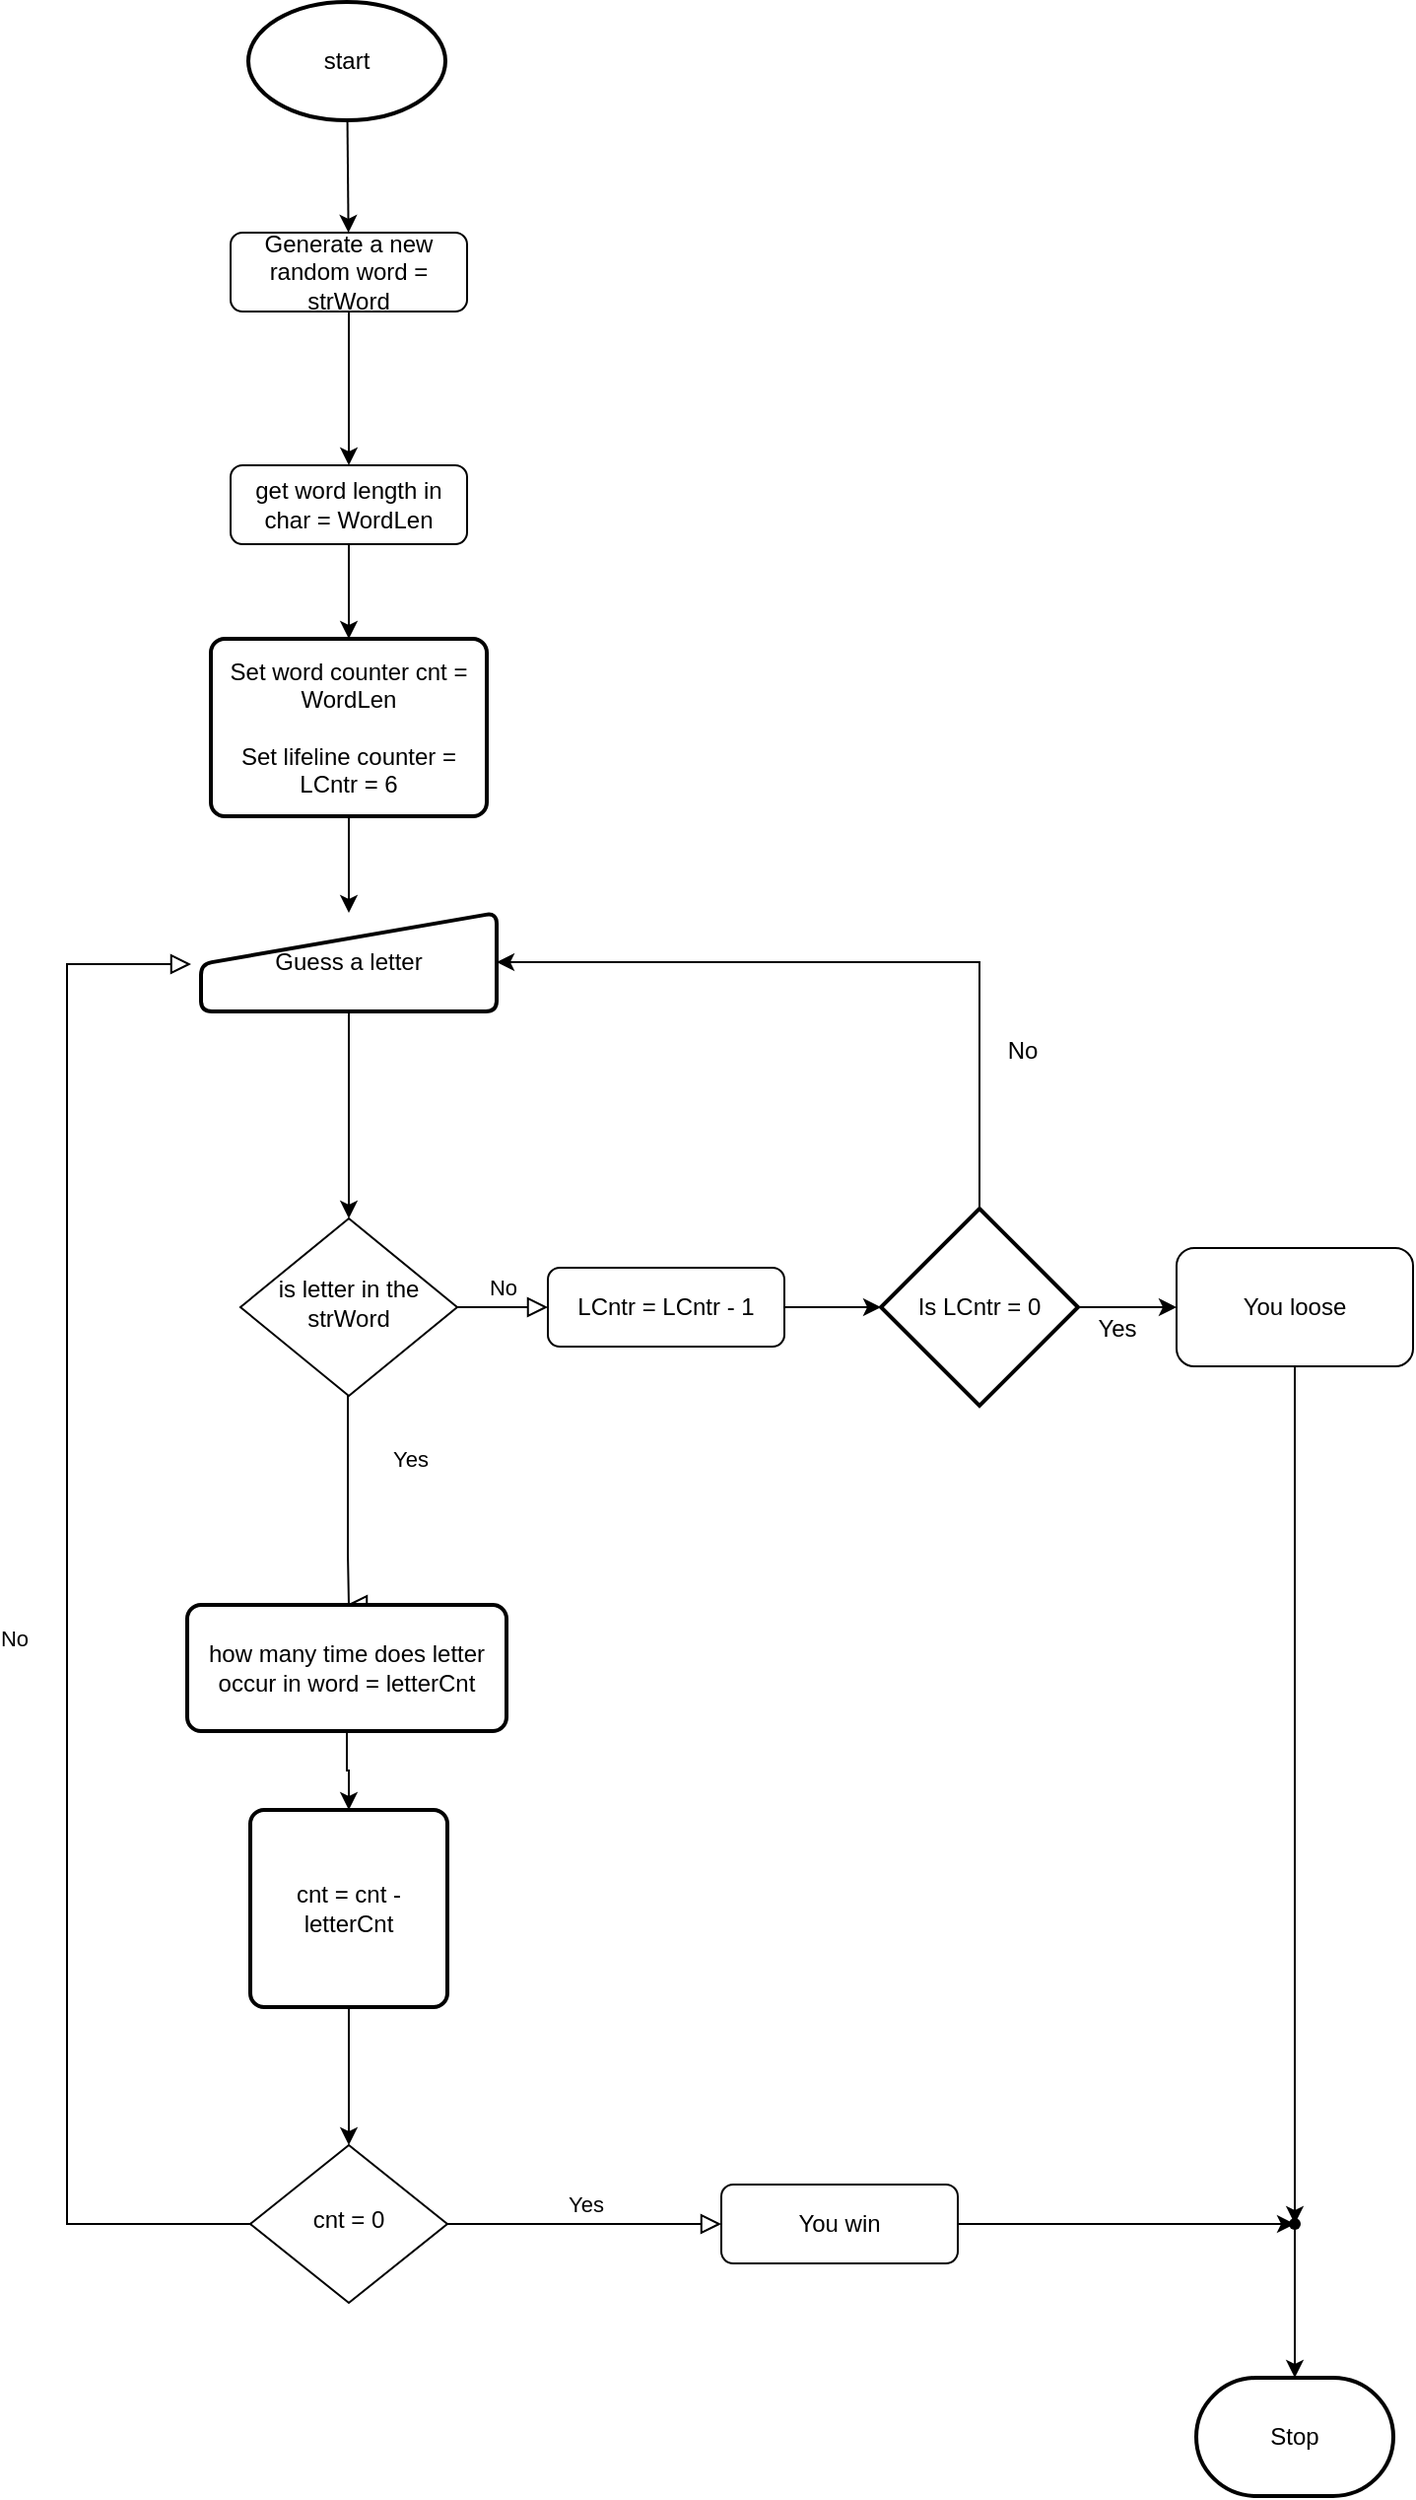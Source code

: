 <mxfile version="23.1.6" type="github">
  <diagram id="C5RBs43oDa-KdzZeNtuy" name="Page-1">
    <mxGraphModel dx="1050" dy="1726" grid="1" gridSize="10" guides="1" tooltips="1" connect="1" arrows="1" fold="1" page="1" pageScale="1" pageWidth="827" pageHeight="1169" math="0" shadow="0">
      <root>
        <mxCell id="WIyWlLk6GJQsqaUBKTNV-0" />
        <mxCell id="WIyWlLk6GJQsqaUBKTNV-1" parent="WIyWlLk6GJQsqaUBKTNV-0" />
        <mxCell id="WIyWlLk6GJQsqaUBKTNV-4" value="Yes" style="rounded=0;html=1;jettySize=auto;orthogonalLoop=1;fontSize=11;endArrow=block;endFill=0;endSize=8;strokeWidth=1;shadow=0;labelBackgroundColor=none;edgeStyle=orthogonalEdgeStyle;entryX=0.5;entryY=0;entryDx=0;entryDy=0;" parent="WIyWlLk6GJQsqaUBKTNV-1" target="4TUodebFWB0mZItGei6Y-18" edge="1">
          <mxGeometry x="-0.143" y="31" relative="1" as="geometry">
            <mxPoint as="offset" />
            <mxPoint x="219.5" y="235" as="sourcePoint" />
            <mxPoint x="220" y="340" as="targetPoint" />
            <Array as="points">
              <mxPoint x="220" y="340" />
              <mxPoint x="220" y="340" />
            </Array>
          </mxGeometry>
        </mxCell>
        <mxCell id="WIyWlLk6GJQsqaUBKTNV-5" value="No" style="edgeStyle=orthogonalEdgeStyle;rounded=0;html=1;jettySize=auto;orthogonalLoop=1;fontSize=11;endArrow=block;endFill=0;endSize=8;strokeWidth=1;shadow=0;labelBackgroundColor=none;" parent="WIyWlLk6GJQsqaUBKTNV-1" source="WIyWlLk6GJQsqaUBKTNV-6" target="WIyWlLk6GJQsqaUBKTNV-7" edge="1">
          <mxGeometry y="10" relative="1" as="geometry">
            <mxPoint as="offset" />
          </mxGeometry>
        </mxCell>
        <mxCell id="WIyWlLk6GJQsqaUBKTNV-6" value="is letter in the strWord" style="rhombus;whiteSpace=wrap;html=1;shadow=0;fontFamily=Helvetica;fontSize=12;align=center;strokeWidth=1;spacing=6;spacingTop=-4;" parent="WIyWlLk6GJQsqaUBKTNV-1" vertex="1">
          <mxGeometry x="165" y="170" width="110" height="90" as="geometry" />
        </mxCell>
        <mxCell id="4TUodebFWB0mZItGei6Y-29" value="" style="edgeStyle=orthogonalEdgeStyle;rounded=0;orthogonalLoop=1;jettySize=auto;html=1;" edge="1" parent="WIyWlLk6GJQsqaUBKTNV-1" source="WIyWlLk6GJQsqaUBKTNV-7" target="4TUodebFWB0mZItGei6Y-27">
          <mxGeometry relative="1" as="geometry" />
        </mxCell>
        <mxCell id="WIyWlLk6GJQsqaUBKTNV-7" value="LCntr = LCntr - 1" style="rounded=1;whiteSpace=wrap;html=1;fontSize=12;glass=0;strokeWidth=1;shadow=0;" parent="WIyWlLk6GJQsqaUBKTNV-1" vertex="1">
          <mxGeometry x="321" y="195" width="120" height="40" as="geometry" />
        </mxCell>
        <mxCell id="WIyWlLk6GJQsqaUBKTNV-8" value="No" style="rounded=0;html=1;jettySize=auto;orthogonalLoop=1;fontSize=11;endArrow=block;endFill=0;endSize=8;strokeWidth=1;shadow=0;labelBackgroundColor=none;edgeStyle=orthogonalEdgeStyle;entryX=0;entryY=0.75;entryDx=0;entryDy=0;exitX=0;exitY=0.5;exitDx=0;exitDy=0;" parent="WIyWlLk6GJQsqaUBKTNV-1" source="WIyWlLk6GJQsqaUBKTNV-10" edge="1">
          <mxGeometry x="-0.019" y="27" relative="1" as="geometry">
            <mxPoint as="offset" />
            <mxPoint x="170" y="666" as="sourcePoint" />
            <mxPoint x="140" y="41" as="targetPoint" />
            <Array as="points">
              <mxPoint x="77" y="680" />
              <mxPoint x="77" y="41" />
            </Array>
          </mxGeometry>
        </mxCell>
        <mxCell id="WIyWlLk6GJQsqaUBKTNV-9" value="Yes" style="edgeStyle=orthogonalEdgeStyle;rounded=0;html=1;jettySize=auto;orthogonalLoop=1;fontSize=11;endArrow=block;endFill=0;endSize=8;strokeWidth=1;shadow=0;labelBackgroundColor=none;" parent="WIyWlLk6GJQsqaUBKTNV-1" source="WIyWlLk6GJQsqaUBKTNV-10" target="WIyWlLk6GJQsqaUBKTNV-12" edge="1">
          <mxGeometry y="10" relative="1" as="geometry">
            <mxPoint as="offset" />
          </mxGeometry>
        </mxCell>
        <mxCell id="WIyWlLk6GJQsqaUBKTNV-10" value="cnt = 0" style="rhombus;whiteSpace=wrap;html=1;shadow=0;fontFamily=Helvetica;fontSize=12;align=center;strokeWidth=1;spacing=6;spacingTop=-4;" parent="WIyWlLk6GJQsqaUBKTNV-1" vertex="1">
          <mxGeometry x="170" y="640" width="100" height="80" as="geometry" />
        </mxCell>
        <mxCell id="4TUodebFWB0mZItGei6Y-39" value="" style="edgeStyle=orthogonalEdgeStyle;rounded=0;orthogonalLoop=1;jettySize=auto;html=1;" edge="1" parent="WIyWlLk6GJQsqaUBKTNV-1" source="WIyWlLk6GJQsqaUBKTNV-12" target="4TUodebFWB0mZItGei6Y-38">
          <mxGeometry relative="1" as="geometry" />
        </mxCell>
        <mxCell id="WIyWlLk6GJQsqaUBKTNV-12" value="You win" style="rounded=1;whiteSpace=wrap;html=1;fontSize=12;glass=0;strokeWidth=1;shadow=0;" parent="WIyWlLk6GJQsqaUBKTNV-1" vertex="1">
          <mxGeometry x="409" y="660" width="120" height="40" as="geometry" />
        </mxCell>
        <mxCell id="4TUodebFWB0mZItGei6Y-10" value="" style="edgeStyle=orthogonalEdgeStyle;rounded=0;orthogonalLoop=1;jettySize=auto;html=1;" edge="1" parent="WIyWlLk6GJQsqaUBKTNV-1" source="4TUodebFWB0mZItGei6Y-2" target="4TUodebFWB0mZItGei6Y-4">
          <mxGeometry relative="1" as="geometry" />
        </mxCell>
        <mxCell id="4TUodebFWB0mZItGei6Y-2" value="Generate a new random word = strWord" style="whiteSpace=wrap;html=1;rounded=1;glass=0;strokeWidth=1;shadow=0;" vertex="1" parent="WIyWlLk6GJQsqaUBKTNV-1">
          <mxGeometry x="160" y="-330" width="120" height="40" as="geometry" />
        </mxCell>
        <mxCell id="4TUodebFWB0mZItGei6Y-41" value="" style="edgeStyle=orthogonalEdgeStyle;rounded=0;orthogonalLoop=1;jettySize=auto;html=1;" edge="1" parent="WIyWlLk6GJQsqaUBKTNV-1" source="4TUodebFWB0mZItGei6Y-4" target="4TUodebFWB0mZItGei6Y-19">
          <mxGeometry relative="1" as="geometry" />
        </mxCell>
        <mxCell id="4TUodebFWB0mZItGei6Y-4" value="get word length in char = WordLen" style="rounded=1;whiteSpace=wrap;html=1;fontSize=12;glass=0;strokeWidth=1;shadow=0;" vertex="1" parent="WIyWlLk6GJQsqaUBKTNV-1">
          <mxGeometry x="160" y="-212" width="120" height="40" as="geometry" />
        </mxCell>
        <mxCell id="4TUodebFWB0mZItGei6Y-13" value="" style="rounded=0;orthogonalLoop=1;jettySize=auto;html=1;" edge="1" parent="WIyWlLk6GJQsqaUBKTNV-1" source="4TUodebFWB0mZItGei6Y-11" target="4TUodebFWB0mZItGei6Y-2">
          <mxGeometry relative="1" as="geometry" />
        </mxCell>
        <mxCell id="4TUodebFWB0mZItGei6Y-11" value="start" style="strokeWidth=2;html=1;shape=mxgraph.flowchart.start_1;whiteSpace=wrap;" vertex="1" parent="WIyWlLk6GJQsqaUBKTNV-1">
          <mxGeometry x="169" y="-447" width="100" height="60" as="geometry" />
        </mxCell>
        <mxCell id="4TUodebFWB0mZItGei6Y-44" style="edgeStyle=orthogonalEdgeStyle;rounded=0;orthogonalLoop=1;jettySize=auto;html=1;exitX=0.5;exitY=1;exitDx=0;exitDy=0;entryX=0.5;entryY=0;entryDx=0;entryDy=0;" edge="1" parent="WIyWlLk6GJQsqaUBKTNV-1" source="4TUodebFWB0mZItGei6Y-14" target="WIyWlLk6GJQsqaUBKTNV-6">
          <mxGeometry relative="1" as="geometry" />
        </mxCell>
        <mxCell id="4TUodebFWB0mZItGei6Y-14" value="Guess a letter" style="html=1;strokeWidth=2;shape=manualInput;whiteSpace=wrap;rounded=1;size=26;arcSize=11;" vertex="1" parent="WIyWlLk6GJQsqaUBKTNV-1">
          <mxGeometry x="145" y="15" width="150" height="50" as="geometry" />
        </mxCell>
        <mxCell id="4TUodebFWB0mZItGei6Y-24" style="edgeStyle=orthogonalEdgeStyle;rounded=0;orthogonalLoop=1;jettySize=auto;html=1;exitX=0.5;exitY=1;exitDx=0;exitDy=0;entryX=0.5;entryY=0;entryDx=0;entryDy=0;" edge="1" parent="WIyWlLk6GJQsqaUBKTNV-1" source="4TUodebFWB0mZItGei6Y-18" target="4TUodebFWB0mZItGei6Y-21">
          <mxGeometry relative="1" as="geometry" />
        </mxCell>
        <mxCell id="4TUodebFWB0mZItGei6Y-18" value="how many time does letter occur in word = letterCnt" style="rounded=1;whiteSpace=wrap;html=1;absoluteArcSize=1;arcSize=14;strokeWidth=2;" vertex="1" parent="WIyWlLk6GJQsqaUBKTNV-1">
          <mxGeometry x="138" y="366" width="162" height="64" as="geometry" />
        </mxCell>
        <mxCell id="4TUodebFWB0mZItGei6Y-45" style="edgeStyle=orthogonalEdgeStyle;rounded=0;orthogonalLoop=1;jettySize=auto;html=1;exitX=0.5;exitY=1;exitDx=0;exitDy=0;entryX=0.5;entryY=0;entryDx=0;entryDy=0;" edge="1" parent="WIyWlLk6GJQsqaUBKTNV-1" source="4TUodebFWB0mZItGei6Y-19" target="4TUodebFWB0mZItGei6Y-14">
          <mxGeometry relative="1" as="geometry" />
        </mxCell>
        <mxCell id="4TUodebFWB0mZItGei6Y-19" value="Set word counter cnt = WordLen&lt;br&gt;&lt;br&gt;Set lifeline counter = LCntr = 6" style="rounded=1;whiteSpace=wrap;html=1;absoluteArcSize=1;arcSize=14;strokeWidth=2;" vertex="1" parent="WIyWlLk6GJQsqaUBKTNV-1">
          <mxGeometry x="150" y="-124" width="140" height="90" as="geometry" />
        </mxCell>
        <mxCell id="4TUodebFWB0mZItGei6Y-23" style="edgeStyle=orthogonalEdgeStyle;rounded=0;orthogonalLoop=1;jettySize=auto;html=1;exitX=0.5;exitY=1;exitDx=0;exitDy=0;entryX=0.5;entryY=0;entryDx=0;entryDy=0;" edge="1" parent="WIyWlLk6GJQsqaUBKTNV-1" source="4TUodebFWB0mZItGei6Y-21" target="WIyWlLk6GJQsqaUBKTNV-10">
          <mxGeometry relative="1" as="geometry" />
        </mxCell>
        <mxCell id="4TUodebFWB0mZItGei6Y-21" value="cnt = cnt - letterCnt" style="rounded=1;whiteSpace=wrap;html=1;absoluteArcSize=1;arcSize=14;strokeWidth=2;" vertex="1" parent="WIyWlLk6GJQsqaUBKTNV-1">
          <mxGeometry x="170" y="470" width="100" height="100" as="geometry" />
        </mxCell>
        <mxCell id="4TUodebFWB0mZItGei6Y-31" style="edgeStyle=orthogonalEdgeStyle;rounded=0;orthogonalLoop=1;jettySize=auto;html=1;entryX=1;entryY=0.5;entryDx=0;entryDy=0;exitX=0.5;exitY=0;exitDx=0;exitDy=0;exitPerimeter=0;textDirection=ltr;" edge="1" parent="WIyWlLk6GJQsqaUBKTNV-1" source="4TUodebFWB0mZItGei6Y-27" target="4TUodebFWB0mZItGei6Y-14">
          <mxGeometry relative="1" as="geometry">
            <mxPoint x="313.23" y="29.58" as="targetPoint" />
            <mxPoint x="700" y="181" as="sourcePoint" />
            <Array as="points">
              <mxPoint x="540" y="40" />
            </Array>
          </mxGeometry>
        </mxCell>
        <mxCell id="4TUodebFWB0mZItGei6Y-37" value="" style="edgeStyle=orthogonalEdgeStyle;rounded=0;orthogonalLoop=1;jettySize=auto;html=1;" edge="1" parent="WIyWlLk6GJQsqaUBKTNV-1" source="4TUodebFWB0mZItGei6Y-38" target="4TUodebFWB0mZItGei6Y-36">
          <mxGeometry relative="1" as="geometry" />
        </mxCell>
        <mxCell id="4TUodebFWB0mZItGei6Y-25" value="You loose" style="whiteSpace=wrap;html=1;rounded=1;glass=0;strokeWidth=1;shadow=0;" vertex="1" parent="WIyWlLk6GJQsqaUBKTNV-1">
          <mxGeometry x="640" y="185" width="120" height="60" as="geometry" />
        </mxCell>
        <mxCell id="4TUodebFWB0mZItGei6Y-30" value="" style="edgeStyle=orthogonalEdgeStyle;rounded=0;orthogonalLoop=1;jettySize=auto;html=1;" edge="1" parent="WIyWlLk6GJQsqaUBKTNV-1" source="4TUodebFWB0mZItGei6Y-27" target="4TUodebFWB0mZItGei6Y-25">
          <mxGeometry relative="1" as="geometry" />
        </mxCell>
        <mxCell id="4TUodebFWB0mZItGei6Y-27" value="Is LCntr = 0" style="strokeWidth=2;html=1;shape=mxgraph.flowchart.decision;whiteSpace=wrap;" vertex="1" parent="WIyWlLk6GJQsqaUBKTNV-1">
          <mxGeometry x="490" y="165" width="100" height="100" as="geometry" />
        </mxCell>
        <mxCell id="4TUodebFWB0mZItGei6Y-36" value="Stop" style="strokeWidth=2;html=1;shape=mxgraph.flowchart.terminator;whiteSpace=wrap;" vertex="1" parent="WIyWlLk6GJQsqaUBKTNV-1">
          <mxGeometry x="650" y="758" width="100" height="60" as="geometry" />
        </mxCell>
        <mxCell id="4TUodebFWB0mZItGei6Y-40" value="" style="edgeStyle=orthogonalEdgeStyle;rounded=0;orthogonalLoop=1;jettySize=auto;html=1;" edge="1" parent="WIyWlLk6GJQsqaUBKTNV-1" source="4TUodebFWB0mZItGei6Y-25" target="4TUodebFWB0mZItGei6Y-38">
          <mxGeometry relative="1" as="geometry">
            <mxPoint x="700" y="245" as="sourcePoint" />
            <mxPoint x="700" y="758" as="targetPoint" />
          </mxGeometry>
        </mxCell>
        <mxCell id="4TUodebFWB0mZItGei6Y-38" value="" style="shape=waypoint;sketch=0;size=6;pointerEvents=1;points=[];fillColor=default;resizable=0;rotatable=0;perimeter=centerPerimeter;snapToPoint=1;rounded=1;glass=0;strokeWidth=1;shadow=0;" vertex="1" parent="WIyWlLk6GJQsqaUBKTNV-1">
          <mxGeometry x="690" y="670" width="20" height="20" as="geometry" />
        </mxCell>
        <mxCell id="4TUodebFWB0mZItGei6Y-46" value="No" style="text;strokeColor=none;align=center;fillColor=none;html=1;verticalAlign=middle;whiteSpace=wrap;rounded=0;" vertex="1" parent="WIyWlLk6GJQsqaUBKTNV-1">
          <mxGeometry x="532" y="70" width="60" height="30" as="geometry" />
        </mxCell>
        <mxCell id="4TUodebFWB0mZItGei6Y-51" value="Yes" style="text;strokeColor=none;align=center;fillColor=none;html=1;verticalAlign=middle;whiteSpace=wrap;rounded=0;" vertex="1" parent="WIyWlLk6GJQsqaUBKTNV-1">
          <mxGeometry x="580" y="211" width="60" height="30" as="geometry" />
        </mxCell>
      </root>
    </mxGraphModel>
  </diagram>
</mxfile>
